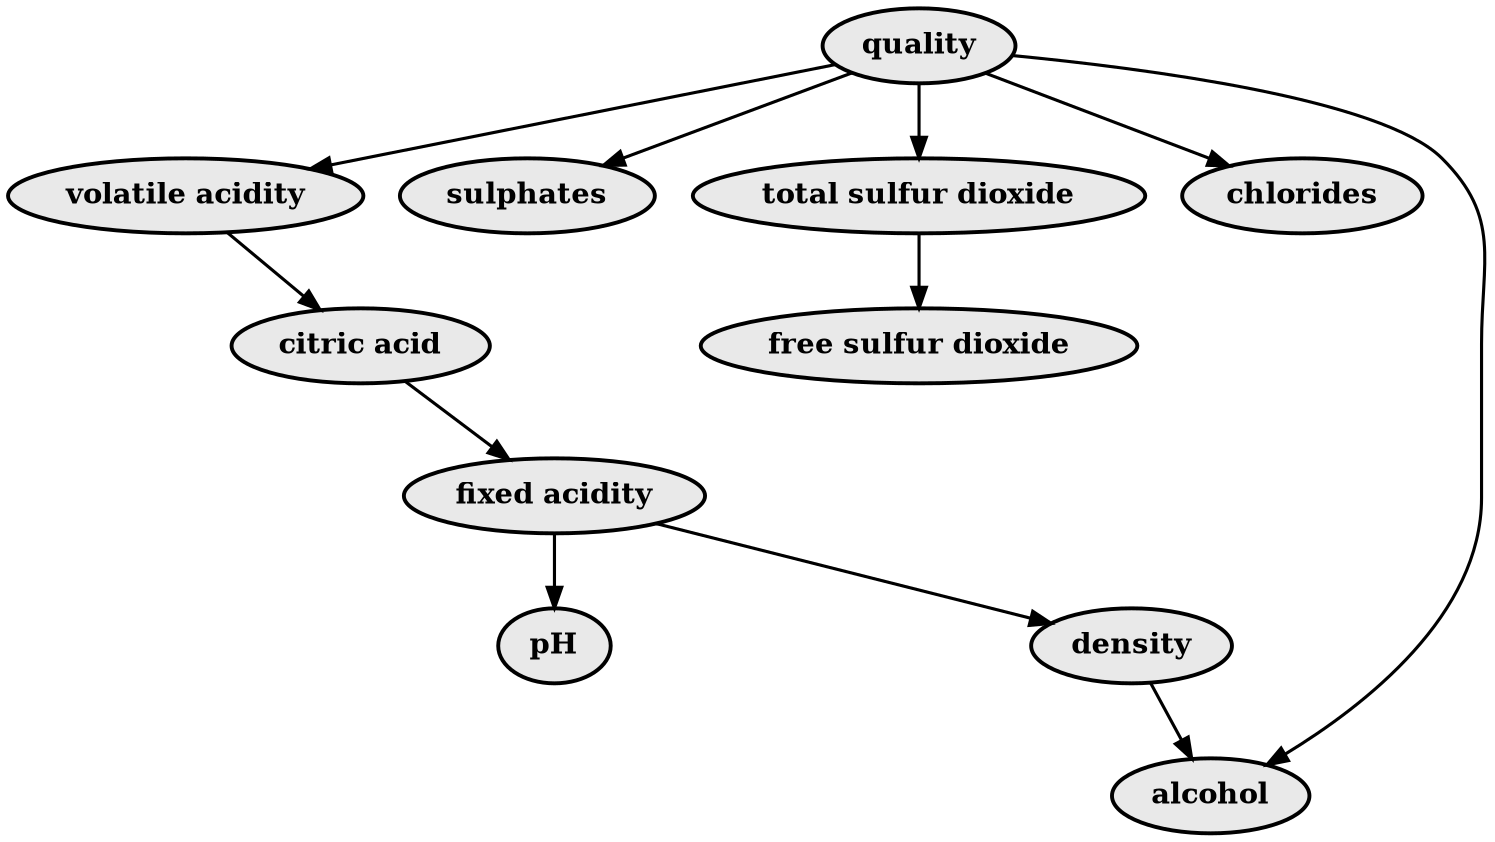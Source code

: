 digraph {
    node [style=filled, fillcolor="#E9E9E9", penwidth=1.875, fontsize=14, fontname="times-bold"]
    edge [penwidth=1.5]
    "quality"->"volatile acidity"
    "quality"->"sulphates"
    "quality"->"total sulfur dioxide"
    "quality"->"chlorides"
    "quality"->"alcohol"
    "total sulfur dioxide"->"free sulfur dioxide"
    "volatile acidity"->"citric acid"
    "citric acid"->"fixed acidity"
    "fixed acidity"->"pH"
    "fixed acidity"->"density"
    "density"->"alcohol"
}